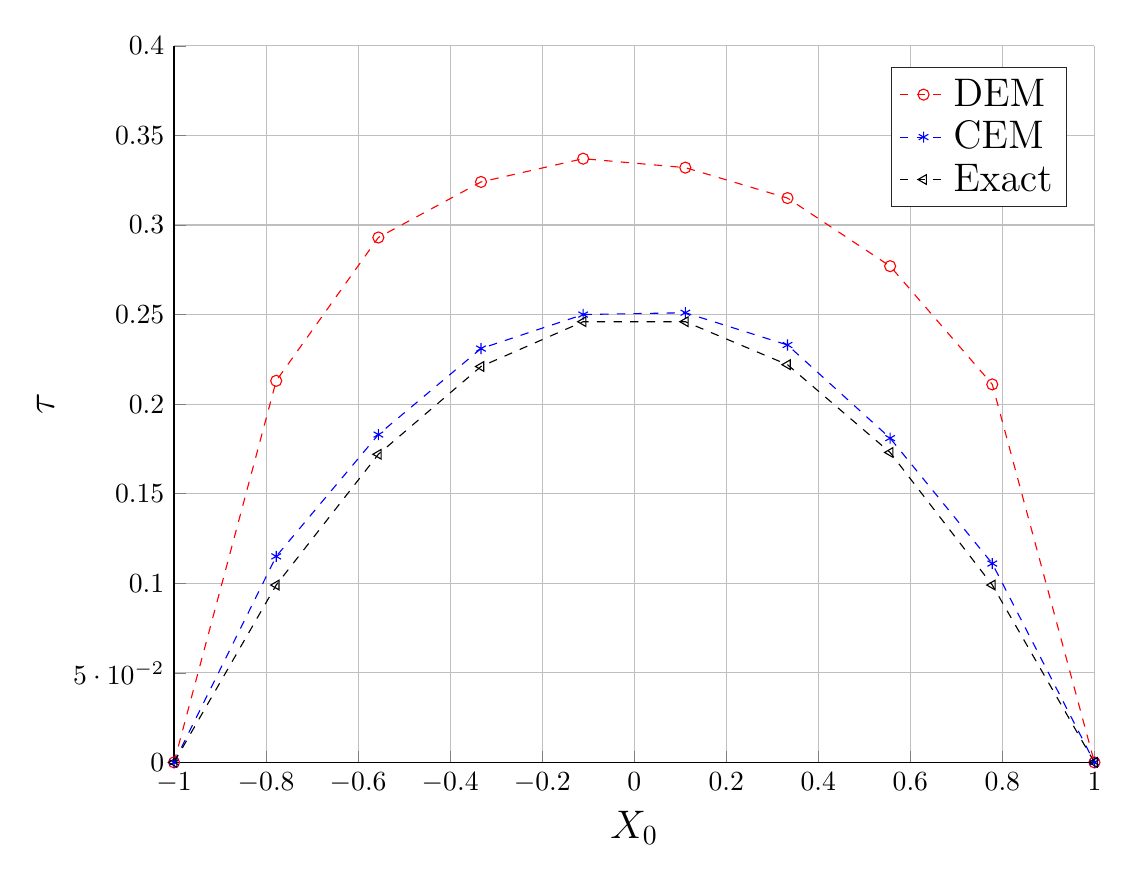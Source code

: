 % This file was created by matlab2tikz.
%
%The latest updates can be retrieved from
%  http://www.mathworks.com/matlabcentral/fileexchange/22022-matlab2tikz-matlab2tikz
%where you can also make suggestions and rate matlab2tikz.
%
\begin{tikzpicture}

\begin{axis}[%
width=4.602in,
height=3.583in,
at={(0.772in,0.484in)},
scale only axis,
xmin=-1,
xmax=1,
xlabel={$X_0$},
xlabel style = {font = \Large},
xmajorgrids,
ymin=0,
ymax=0.4,
ylabel={$\tau$},
ylabel style = {font = \Large},
ymajorgrids,
axis background/.style={fill=white},
axis x line*=bottom,
axis y line*=left,
legend pos = north east,
legend style={legend cell align=left,align=left,draw=white!15!black,font=\Large}
]
\addplot [color=red,dashed,mark=o,mark options={solid}]
  table[row sep=crcr]{%
-1	0\\
-0.778	0.213\\
-0.556	0.293\\
-0.333	0.324\\
-0.111	0.337\\
0.111	0.332\\
0.333	0.315\\
0.556	0.277\\
0.778	0.211\\
1	0\\
};
\addlegendentry{DEM};

\addplot [color=blue,dashed,mark=asterisk,mark options={solid}]
  table[row sep=crcr]{%
-1	0\\
-0.778	0.115\\
-0.556	0.183\\
-0.333	0.231\\
-0.111	0.25\\
0.111	0.251\\
0.333	0.233\\
0.556	0.181\\
0.778	0.111\\
1	0\\
};
\addlegendentry{CEM};

\addplot [color=black,dashed,mark=triangle,mark options={solid,rotate=90}]
  table[row sep=crcr]{%
-1	0\\
-0.778	0.099\\
-0.556	0.172\\
-0.333	0.221\\
-0.111	0.246\\
0.111	0.246\\
0.333	0.222\\
0.556	0.173\\
0.778	0.099\\
1	0\\
};
\addlegendentry{Exact};

\end{axis}
\end{tikzpicture}%
